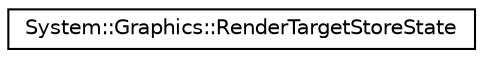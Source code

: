 digraph G
{
  edge [fontname="Helvetica",fontsize="10",labelfontname="Helvetica",labelfontsize="10"];
  node [fontname="Helvetica",fontsize="10",shape=record];
  rankdir="LR";
  Node1 [label="System::Graphics::RenderTargetStoreState",height=0.2,width=0.4,color="black", fillcolor="white", style="filled",URL="$class_system_1_1_graphics_1_1_render_target_store_state.html"];
}
